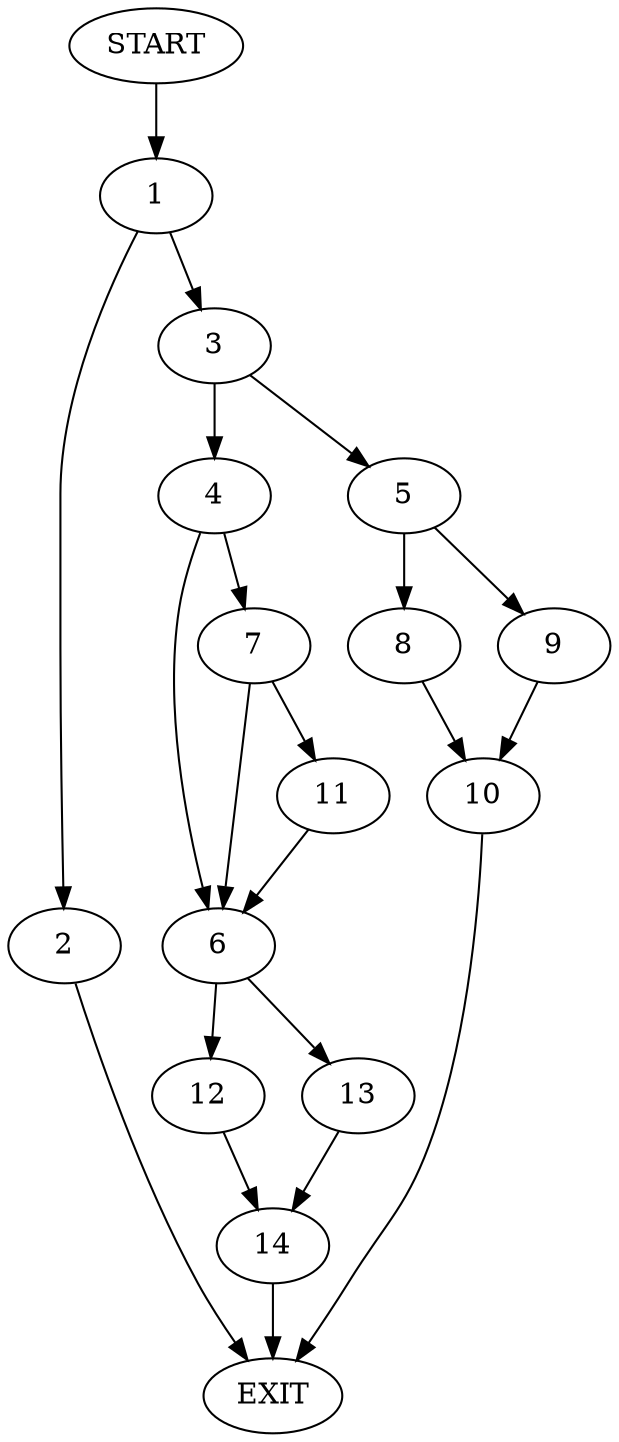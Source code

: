digraph {
0 [label="START"]
15 [label="EXIT"]
0 -> 1
1 -> 2
1 -> 3
3 -> 4
3 -> 5
2 -> 15
4 -> 6
4 -> 7
5 -> 8
5 -> 9
8 -> 10
9 -> 10
10 -> 15
7 -> 6
7 -> 11
6 -> 12
6 -> 13
11 -> 6
12 -> 14
13 -> 14
14 -> 15
}
